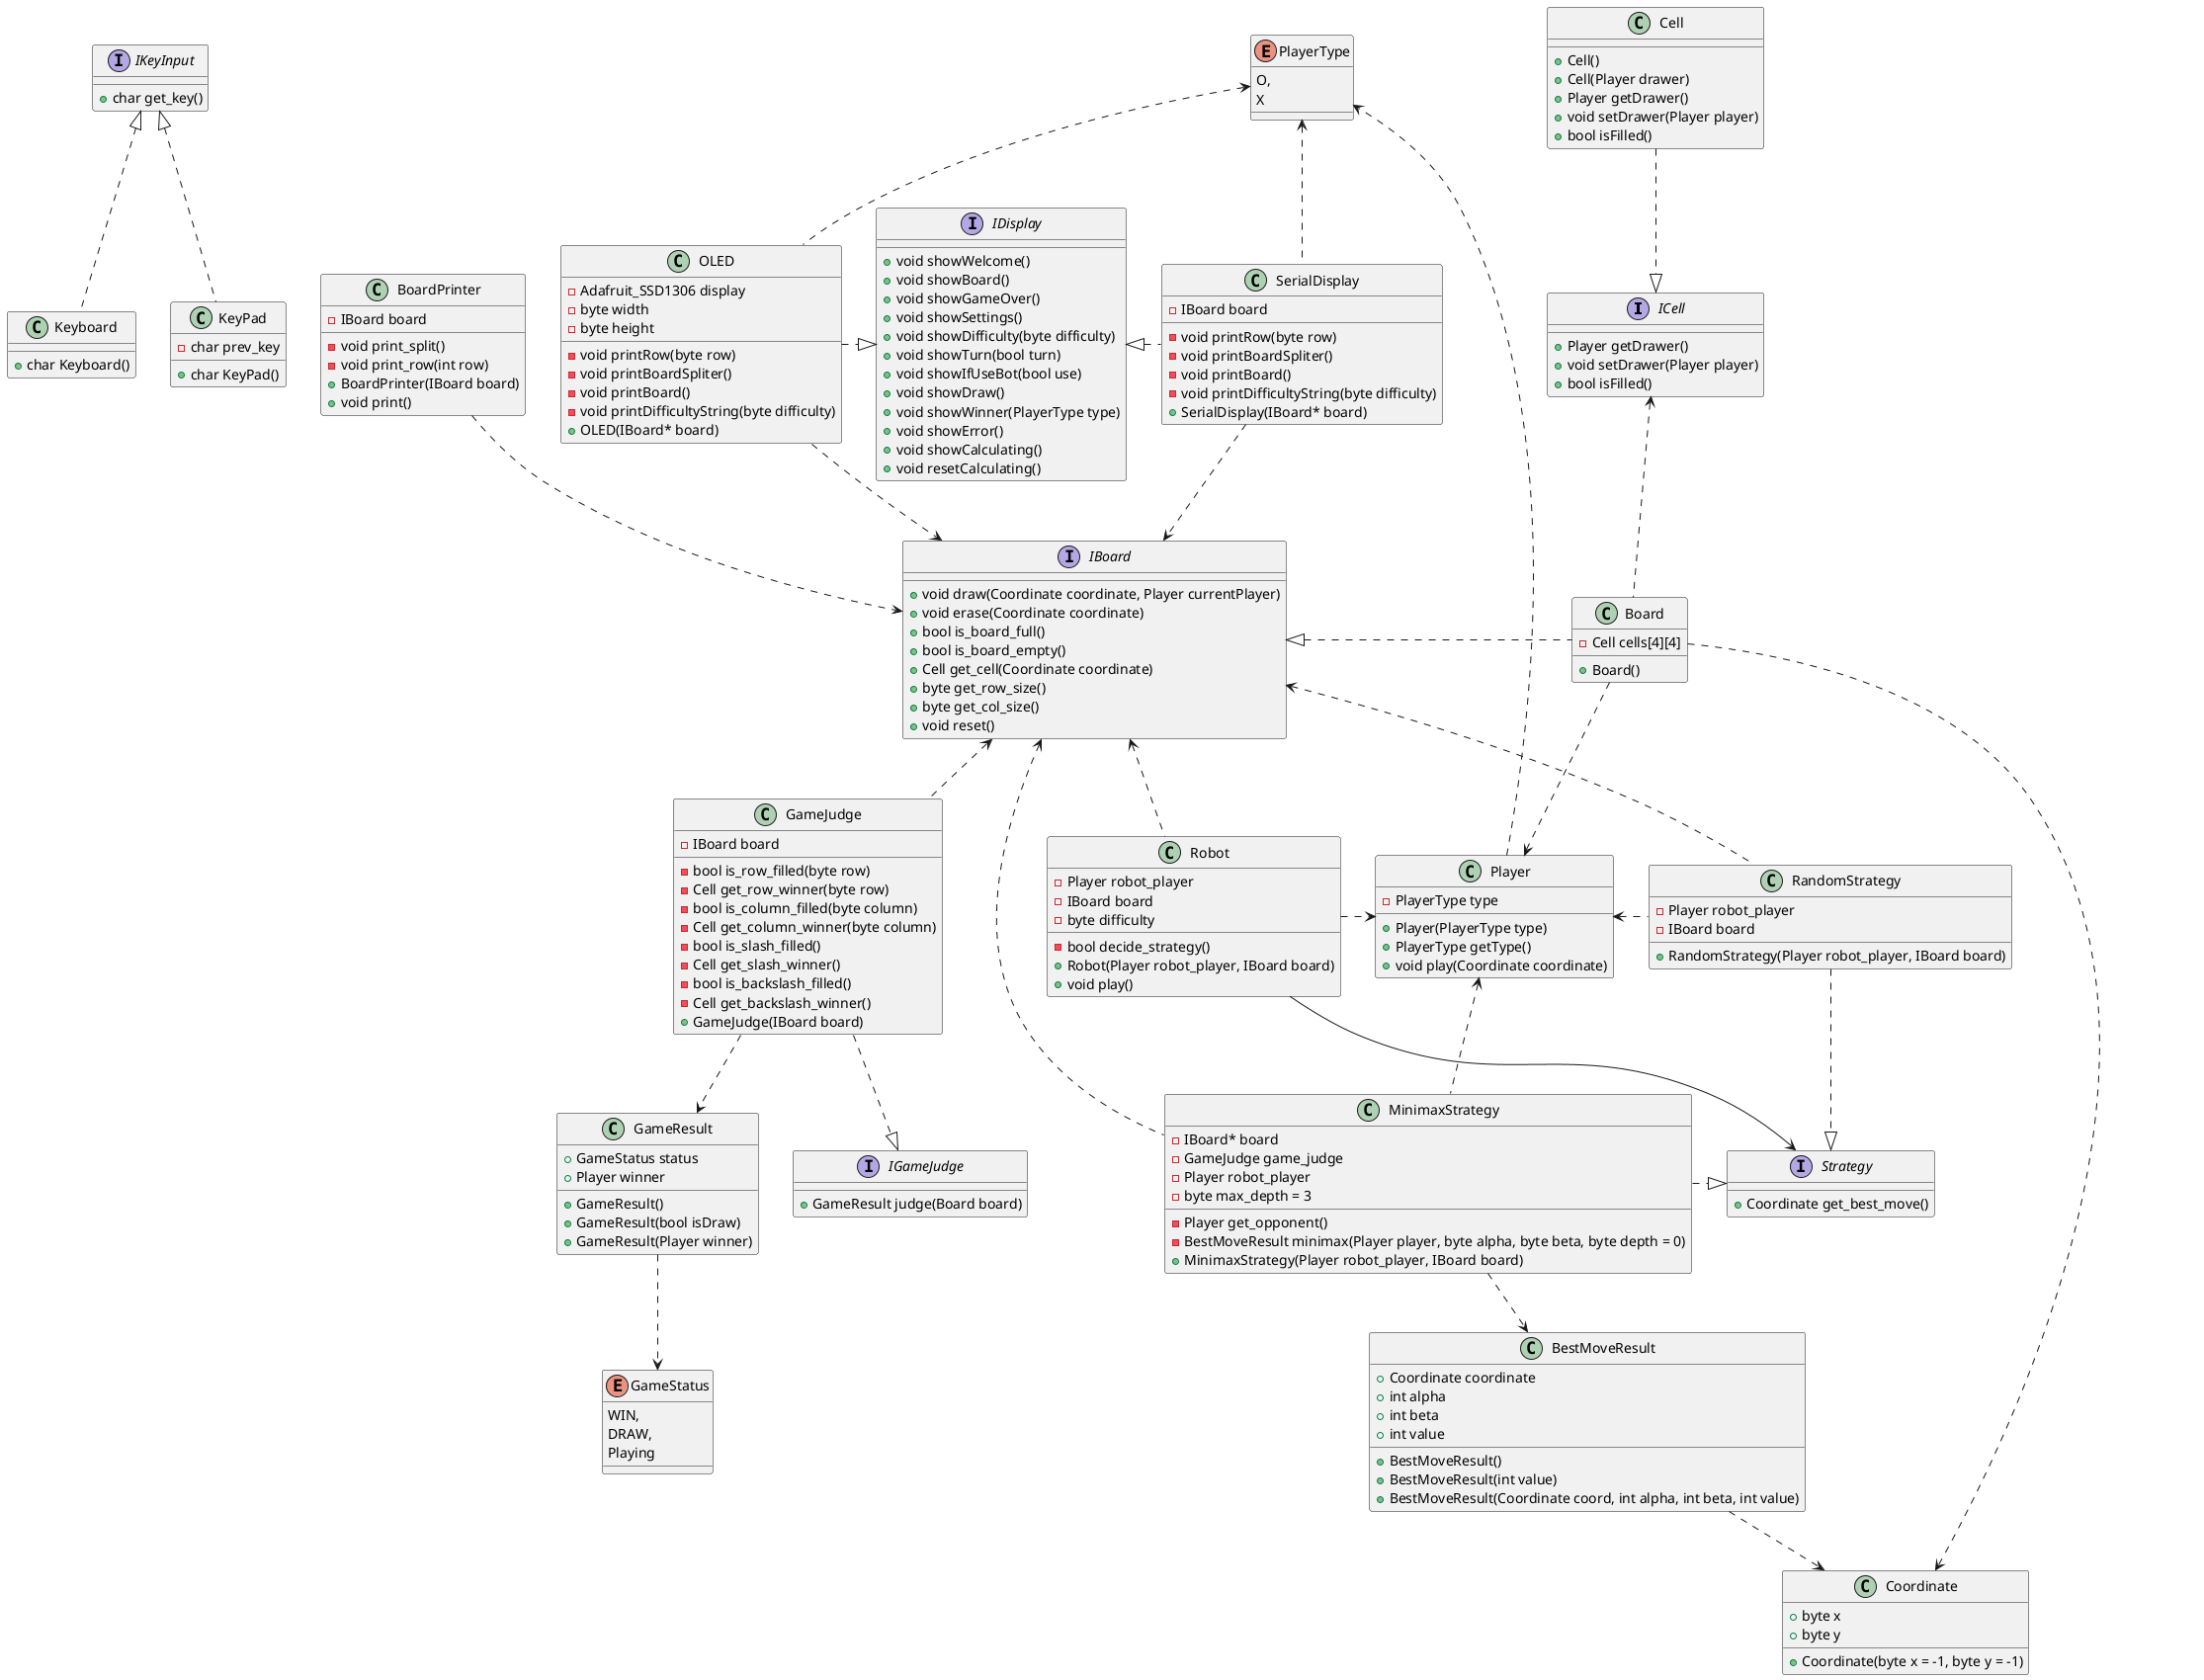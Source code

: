 @startuml

interface ICell {
	+Player getDrawer()
	+void setDrawer(Player player)
	+bool isFilled()
}

class Cell {
	+Cell()
	+Cell(Player drawer)
	+Player getDrawer()
	+void setDrawer(Player player)
	+bool isFilled()
}

interface IBoard {
	+void draw(Coordinate coordinate, Player currentPlayer)
	+void erase(Coordinate coordinate)
	+bool is_board_full()
	+bool is_board_empty()
	+Cell get_cell(Coordinate coordinate)
	+byte get_row_size()
	+byte get_col_size()
	+void reset()
}

class Board {
	-Cell cells[4][4]
	+Board()
}

class BoardPrinter {
	-IBoard board
	-void print_split()
	-void print_row(int row)
	+BoardPrinter(IBoard board)
	+void print()
}

enum GameStatus {
	WIN,
	DRAW,
	Playing
}

class GameResult {
	+GameStatus status
	+Player winner
	+GameResult()
	+GameResult(bool isDraw)
	+GameResult(Player winner)
}

interface IGameJudge {
	+GameResult judge(Board board)
}

class GameJudge {
	-IBoard board
	-bool is_row_filled(byte row)
	-Cell get_row_winner(byte row)
	-bool is_column_filled(byte column)
	-Cell get_column_winner(byte column)
	-bool is_slash_filled()
	-Cell get_slash_winner()
	-bool is_backslash_filled()
	-Cell get_backslash_winner()
	+GameJudge(IBoard board)
}

class Coordinate {
	+byte x
	+byte y
	+Coordinate(byte x = -1, byte y = -1)
}

enum PlayerType {
	O,
	X
}

class Player {
	-PlayerType type
	+Player(PlayerType type)
	+PlayerType getType()
	+void play(Coordinate coordinate)
}

class BestMoveResult {
	+Coordinate coordinate
	+int alpha
	+int beta
	+int value
	+BestMoveResult()
	+BestMoveResult(int value)
	+BestMoveResult(Coordinate coord, int alpha, int beta, int value)
}

class Robot {
	-Player robot_player
	-IBoard board
	-byte difficulty
	-bool decide_strategy()
	+Robot(Player robot_player, IBoard board)
	+void play()
}

interface Strategy {
	+Coordinate get_best_move()
}

class MinimaxStrategy {
	-IBoard* board
	-GameJudge game_judge
	-Player robot_player
	-byte max_depth = 3
	-Player get_opponent()
	-BestMoveResult minimax(Player player, byte alpha, byte beta, byte depth = 0)
	+MinimaxStrategy(Player robot_player, IBoard board)
}

class RandomStrategy {
	-Player robot_player
	-IBoard board
	+RandomStrategy(Player robot_player, IBoard board)
}

interface IDisplay {
	+void showWelcome()
	+void showBoard()
	+void showGameOver()
	+void showSettings()
	+void showDifficulty(byte difficulty)
	+void showTurn(bool turn)
	+void showIfUseBot(bool use)
	+void showDraw()
	+void showWinner(PlayerType type)
	+void showError()
	+void showCalculating()
	+void resetCalculating()
}

class SerialDisplay {
	-IBoard board
	-void printRow(byte row)
	-void printBoardSpliter()
	-void printBoard()
	-void printDifficultyString(byte difficulty)
	+SerialDisplay(IBoard* board)
}

class OLED {
	-Adafruit_SSD1306 display
	-byte width
	-byte height
	-void printRow(byte row)
	-void printBoardSpliter()
	-void printBoard()
	-void printDifficultyString(byte difficulty)
	+OLED(IBoard* board)
}

interface IKeyInput {
	+char get_key()
}

class Keyboard {
	+char Keyboard()
}

class KeyPad {
	-char prev_key
	+char KeyPad()
}

Cell .down.|> ICell

Board .up.> ICell
Board .down.> Coordinate
Board .down.> Player
Board .left.|> IBoard

BoardPrinter ..> IBoard

GameResult ..> GameStatus
GameJudge ..> GameResult
GameJudge ..|> IGameJudge
GameJudge .up.> IBoard

Player .right.> PlayerType

BestMoveResult .down.> Coordinate

MinimaxStrategy .right.|> Strategy
MinimaxStrategy .down.> BestMoveResult
MinimaxStrategy .left.> IBoard
MinimaxStrategy .up.> Player

RandomStrategy ..|> Strategy
RandomStrategy .left.> IBoard
RandomStrategy .left.> Player

Robot .left.> IBoard
Robot --> Strategy
Robot .right.> Player

SerialDisplay .left.|> IDisplay
SerialDisplay .down.> IBoard
SerialDisplay .up.> PlayerType
OLED .right.|> IDisplay
OLED .down.> IBoard
OLED .up.> PlayerType

Keyboard .up.|> IKeyInput
KeyPad .up.|> IKeyInput

@enduml